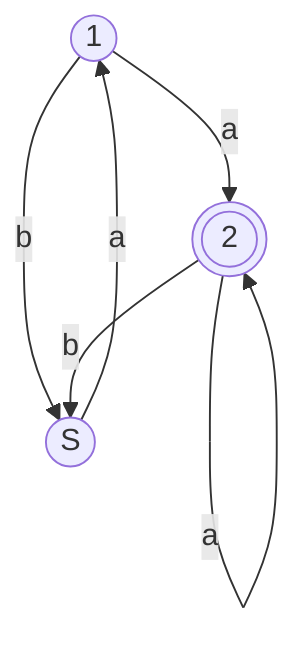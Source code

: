 flowchart TD
    12s((S))
    121((1))
    122(((2)))
    12s -->|a| 121 -->|a| 122 -->|a| 122
    121 -->|b| 12s
    122 -->|b| 12s